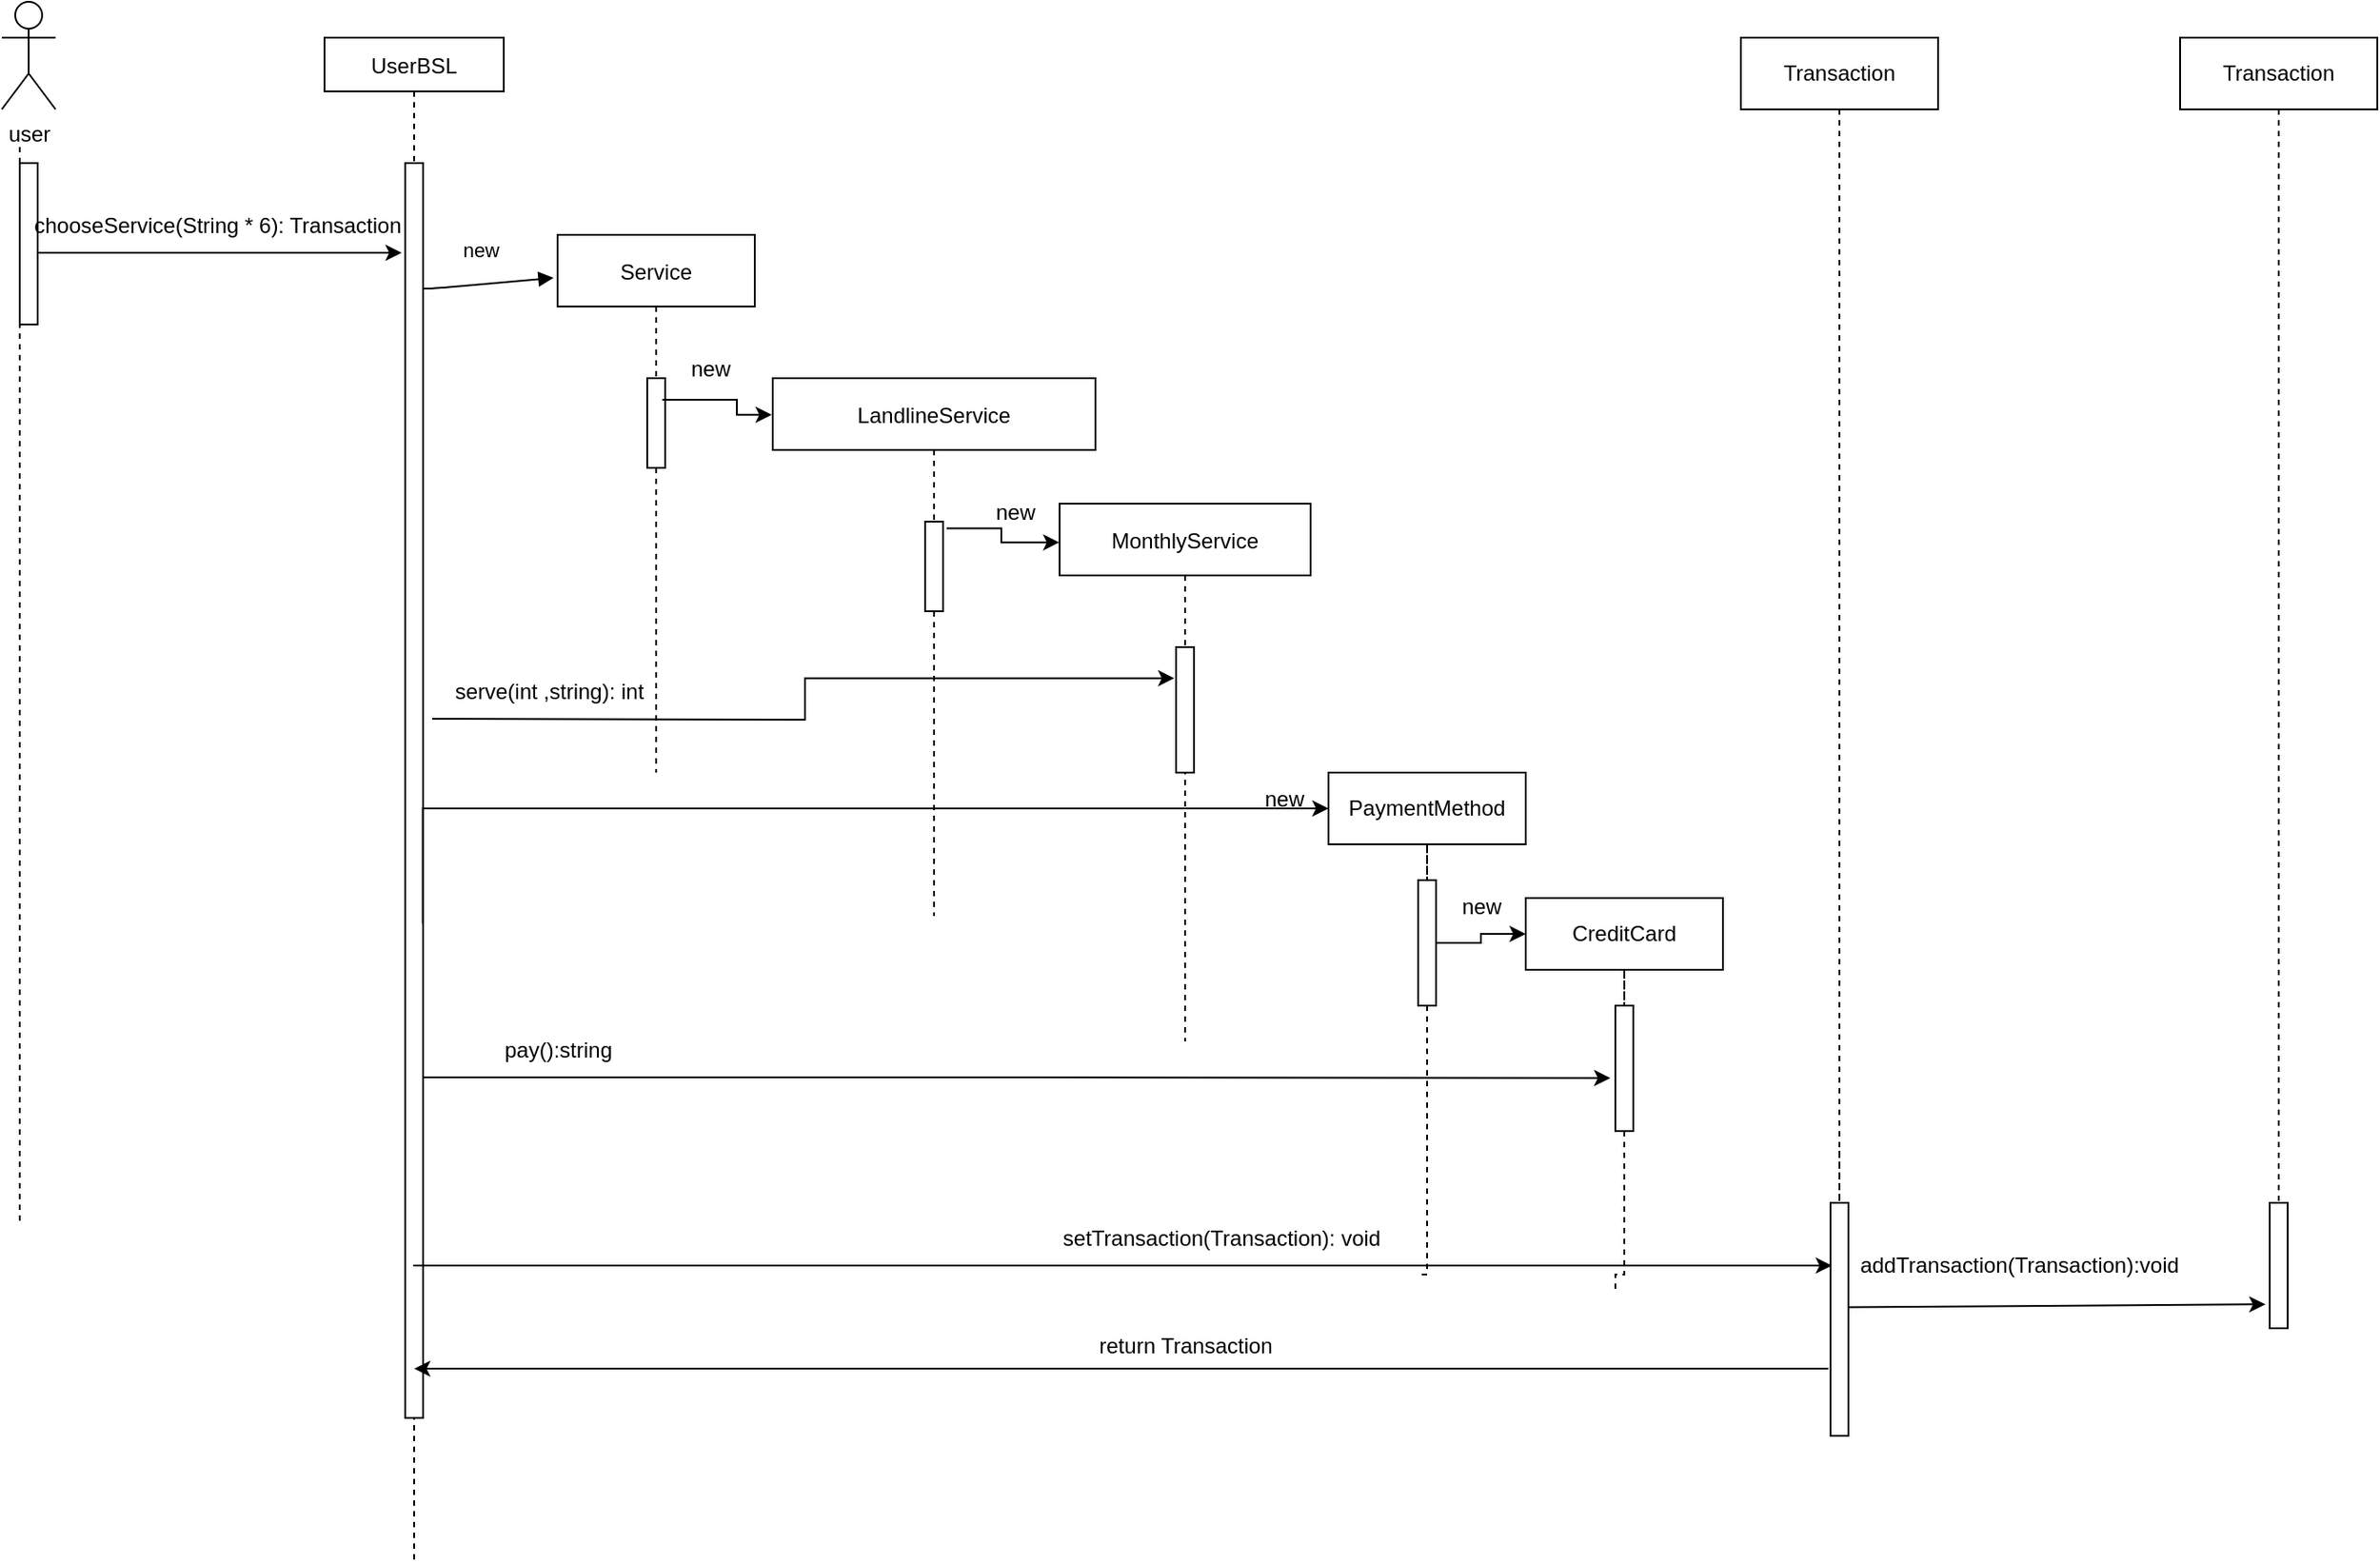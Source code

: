 <mxfile version="20.7.4" type="device"><diagram id="kgpKYQtTHZ0yAKxKKP6v" name="Page-1"><mxGraphModel dx="2044" dy="575" grid="1" gridSize="10" guides="1" tooltips="1" connect="1" arrows="1" fold="1" page="1" pageScale="1" pageWidth="850" pageHeight="1100" math="0" shadow="0"><root><mxCell id="0"/><mxCell id="1" parent="0"/><mxCell id="3nuBFxr9cyL0pnOWT2aG-1" value="UserBSL" style="shape=umlLifeline;perimeter=lifelinePerimeter;container=1;collapsible=0;recursiveResize=0;rounded=0;shadow=0;strokeWidth=1;size=30;" parent="1" vertex="1"><mxGeometry x="130" y="80" width="100" height="850" as="geometry"/></mxCell><mxCell id="3nuBFxr9cyL0pnOWT2aG-2" value="" style="points=[];perimeter=orthogonalPerimeter;rounded=0;shadow=0;strokeWidth=1;" parent="3nuBFxr9cyL0pnOWT2aG-1" vertex="1"><mxGeometry x="45" y="70" width="10" height="700" as="geometry"/></mxCell><mxCell id="3nuBFxr9cyL0pnOWT2aG-5" value="Service" style="shape=umlLifeline;perimeter=lifelinePerimeter;container=1;collapsible=0;recursiveResize=0;rounded=0;shadow=0;strokeWidth=1;" parent="1" vertex="1"><mxGeometry x="260" y="190" width="110" height="300" as="geometry"/></mxCell><mxCell id="3nuBFxr9cyL0pnOWT2aG-6" value="" style="points=[];perimeter=orthogonalPerimeter;rounded=0;shadow=0;strokeWidth=1;" parent="3nuBFxr9cyL0pnOWT2aG-5" vertex="1"><mxGeometry x="50" y="80" width="10" height="50" as="geometry"/></mxCell><mxCell id="AxxzhcZkd3s1bWadraRZ-23" value="new" style="text;html=1;align=center;verticalAlign=middle;resizable=0;points=[];autosize=1;strokeColor=none;fillColor=none;" parent="3nuBFxr9cyL0pnOWT2aG-5" vertex="1"><mxGeometry x="60" y="60" width="50" height="30" as="geometry"/></mxCell><mxCell id="3nuBFxr9cyL0pnOWT2aG-8" value="new" style="verticalAlign=bottom;endArrow=block;shadow=0;strokeWidth=1;entryX=-0.02;entryY=0.08;entryDx=0;entryDy=0;entryPerimeter=0;" parent="1" source="3nuBFxr9cyL0pnOWT2aG-2" target="3nuBFxr9cyL0pnOWT2aG-5" edge="1"><mxGeometry x="-0.088" y="10" relative="1" as="geometry"><mxPoint x="275" y="160" as="sourcePoint"/><Array as="points"><mxPoint x="190" y="220"/></Array><mxPoint as="offset"/></mxGeometry></mxCell><mxCell id="AxxzhcZkd3s1bWadraRZ-1" value="LandlineService" style="shape=umlLifeline;perimeter=lifelinePerimeter;container=1;collapsible=0;recursiveResize=0;rounded=0;shadow=0;strokeWidth=1;" parent="1" vertex="1"><mxGeometry x="380" y="270" width="180" height="300" as="geometry"/></mxCell><mxCell id="AxxzhcZkd3s1bWadraRZ-2" value="" style="points=[];perimeter=orthogonalPerimeter;rounded=0;shadow=0;strokeWidth=1;" parent="AxxzhcZkd3s1bWadraRZ-1" vertex="1"><mxGeometry x="85" y="80" width="10" height="50" as="geometry"/></mxCell><mxCell id="AxxzhcZkd3s1bWadraRZ-24" value="new" style="text;html=1;align=center;verticalAlign=middle;resizable=0;points=[];autosize=1;strokeColor=none;fillColor=none;" parent="AxxzhcZkd3s1bWadraRZ-1" vertex="1"><mxGeometry x="110" y="60" width="50" height="30" as="geometry"/></mxCell><mxCell id="AxxzhcZkd3s1bWadraRZ-3" value="MonthlyService" style="shape=umlLifeline;perimeter=lifelinePerimeter;container=1;collapsible=0;recursiveResize=0;rounded=0;shadow=0;strokeWidth=1;" parent="1" vertex="1"><mxGeometry x="540" y="340" width="140" height="300" as="geometry"/></mxCell><mxCell id="AxxzhcZkd3s1bWadraRZ-4" value="" style="points=[];perimeter=orthogonalPerimeter;rounded=0;shadow=0;strokeWidth=1;" parent="AxxzhcZkd3s1bWadraRZ-3" vertex="1"><mxGeometry x="65" y="80" width="10" height="70" as="geometry"/></mxCell><mxCell id="AxxzhcZkd3s1bWadraRZ-41" value="new" style="text;html=1;align=center;verticalAlign=middle;resizable=0;points=[];autosize=1;strokeColor=none;fillColor=none;" parent="AxxzhcZkd3s1bWadraRZ-3" vertex="1"><mxGeometry x="100" y="150" width="50" height="30" as="geometry"/></mxCell><mxCell id="AxxzhcZkd3s1bWadraRZ-5" value="user" style="shape=umlActor;verticalLabelPosition=bottom;verticalAlign=top;html=1;outlineConnect=0;" parent="1" vertex="1"><mxGeometry x="-50" y="60" width="30" height="60" as="geometry"/></mxCell><mxCell id="AxxzhcZkd3s1bWadraRZ-7" style="edgeStyle=orthogonalEdgeStyle;rounded=0;orthogonalLoop=1;jettySize=auto;html=1;entryX=-0.003;entryY=0.068;entryDx=0;entryDy=0;entryPerimeter=0;exitX=-0.032;exitY=1.067;exitDx=0;exitDy=0;exitPerimeter=0;" parent="1" source="AxxzhcZkd3s1bWadraRZ-23" target="AxxzhcZkd3s1bWadraRZ-1" edge="1"><mxGeometry relative="1" as="geometry"><Array as="points"><mxPoint x="360" y="282"/><mxPoint x="360" y="290"/></Array></mxGeometry></mxCell><mxCell id="AxxzhcZkd3s1bWadraRZ-12" style="edgeStyle=orthogonalEdgeStyle;rounded=0;orthogonalLoop=1;jettySize=auto;html=1;entryX=-0.001;entryY=0.072;entryDx=0;entryDy=0;entryPerimeter=0;exitX=1.197;exitY=0.076;exitDx=0;exitDy=0;exitPerimeter=0;" parent="1" source="AxxzhcZkd3s1bWadraRZ-2" target="AxxzhcZkd3s1bWadraRZ-3" edge="1"><mxGeometry relative="1" as="geometry"/></mxCell><mxCell id="AxxzhcZkd3s1bWadraRZ-16" value="" style="endArrow=none;dashed=1;html=1;rounded=0;startArrow=none;" parent="1" source="AxxzhcZkd3s1bWadraRZ-17" edge="1"><mxGeometry width="50" height="50" relative="1" as="geometry"><mxPoint x="-40" y="490" as="sourcePoint"/><mxPoint x="-40" y="140" as="targetPoint"/></mxGeometry></mxCell><mxCell id="AxxzhcZkd3s1bWadraRZ-25" style="edgeStyle=orthogonalEdgeStyle;rounded=0;orthogonalLoop=1;jettySize=auto;html=1;entryX=-0.1;entryY=0.248;entryDx=0;entryDy=0;entryPerimeter=0;" parent="1" target="AxxzhcZkd3s1bWadraRZ-4" edge="1"><mxGeometry relative="1" as="geometry"><mxPoint x="190" y="460" as="sourcePoint"/></mxGeometry></mxCell><mxCell id="AxxzhcZkd3s1bWadraRZ-17" value="" style="points=[];perimeter=orthogonalPerimeter;rounded=0;shadow=0;strokeWidth=1;" parent="1" vertex="1"><mxGeometry x="-40" y="150" width="10" height="90" as="geometry"/></mxCell><mxCell id="AxxzhcZkd3s1bWadraRZ-18" value="" style="endArrow=none;dashed=1;html=1;rounded=0;" parent="1" target="AxxzhcZkd3s1bWadraRZ-17" edge="1"><mxGeometry width="50" height="50" relative="1" as="geometry"><mxPoint x="-40" y="740" as="sourcePoint"/><mxPoint x="-40" y="140" as="targetPoint"/></mxGeometry></mxCell><mxCell id="AxxzhcZkd3s1bWadraRZ-20" style="edgeStyle=orthogonalEdgeStyle;rounded=0;orthogonalLoop=1;jettySize=auto;html=1;entryX=-0.031;entryY=0.055;entryDx=0;entryDy=0;entryPerimeter=0;exitX=1.166;exitY=0.055;exitDx=0;exitDy=0;exitPerimeter=0;" parent="1" edge="1"><mxGeometry relative="1" as="geometry"><mxPoint x="-30.0" y="200.0" as="sourcePoint"/><mxPoint x="173.03" y="200.0" as="targetPoint"/></mxGeometry></mxCell><mxCell id="AxxzhcZkd3s1bWadraRZ-22" value="chooseService(String * 6): Transaction" style="text;html=1;align=center;verticalAlign=middle;resizable=0;points=[];autosize=1;strokeColor=none;fillColor=none;" parent="1" vertex="1"><mxGeometry x="-45" y="170" width="230" height="30" as="geometry"/></mxCell><mxCell id="AxxzhcZkd3s1bWadraRZ-32" value="serve(int ,string): int" style="text;html=1;align=center;verticalAlign=middle;resizable=0;points=[];autosize=1;strokeColor=none;fillColor=none;" parent="1" vertex="1"><mxGeometry x="190" y="430" width="130" height="30" as="geometry"/></mxCell><mxCell id="AxxzhcZkd3s1bWadraRZ-34" style="edgeStyle=orthogonalEdgeStyle;rounded=0;orthogonalLoop=1;jettySize=auto;html=1;entryX=0;entryY=0.5;entryDx=0;entryDy=0;entryPerimeter=0;exitX=0.98;exitY=0.606;exitDx=0;exitDy=0;exitPerimeter=0;" parent="1" source="3nuBFxr9cyL0pnOWT2aG-2" target="AxxzhcZkd3s1bWadraRZ-35" edge="1"><mxGeometry relative="1" as="geometry"><mxPoint x="730" y="490" as="targetPoint"/><Array as="points"><mxPoint x="185" y="510"/></Array></mxGeometry></mxCell><mxCell id="AxxzhcZkd3s1bWadraRZ-38" value="" style="edgeStyle=orthogonalEdgeStyle;rounded=0;orthogonalLoop=1;jettySize=auto;html=1;endArrow=none;endFill=0;dashed=1;startArrow=none;exitX=0.5;exitY=1;exitDx=0;exitDy=0;" parent="1" source="AxxzhcZkd3s1bWadraRZ-39" edge="1"><mxGeometry relative="1" as="geometry"><mxPoint x="740" y="770" as="targetPoint"/><Array as="points"><mxPoint x="745" y="770"/></Array></mxGeometry></mxCell><mxCell id="AxxzhcZkd3s1bWadraRZ-35" value="PaymentMethod" style="rounded=0;whiteSpace=wrap;html=1;" parent="1" vertex="1"><mxGeometry x="690" y="490" width="110" height="40" as="geometry"/></mxCell><mxCell id="AxxzhcZkd3s1bWadraRZ-49" style="edgeStyle=orthogonalEdgeStyle;rounded=0;orthogonalLoop=1;jettySize=auto;html=1;entryX=0;entryY=0.5;entryDx=0;entryDy=0;endArrow=classic;endFill=1;" parent="1" source="AxxzhcZkd3s1bWadraRZ-39" target="AxxzhcZkd3s1bWadraRZ-46" edge="1"><mxGeometry relative="1" as="geometry"/></mxCell><mxCell id="AxxzhcZkd3s1bWadraRZ-39" value="" style="points=[];perimeter=orthogonalPerimeter;rounded=0;shadow=0;strokeWidth=1;" parent="1" vertex="1"><mxGeometry x="740" y="550" width="10" height="70" as="geometry"/></mxCell><mxCell id="AxxzhcZkd3s1bWadraRZ-42" value="" style="edgeStyle=orthogonalEdgeStyle;rounded=0;orthogonalLoop=1;jettySize=auto;html=1;endArrow=none;endFill=0;dashed=1;startArrow=none;exitX=0.5;exitY=1;exitDx=0;exitDy=0;" parent="1" source="AxxzhcZkd3s1bWadraRZ-35" target="AxxzhcZkd3s1bWadraRZ-39" edge="1"><mxGeometry relative="1" as="geometry"><mxPoint x="745" y="530" as="sourcePoint"/><mxPoint x="740" y="770" as="targetPoint"/><Array as="points"/></mxGeometry></mxCell><mxCell id="AxxzhcZkd3s1bWadraRZ-43" style="edgeStyle=orthogonalEdgeStyle;rounded=0;orthogonalLoop=1;jettySize=auto;html=1;entryX=-0.28;entryY=0.577;entryDx=0;entryDy=0;entryPerimeter=0;endArrow=classic;endFill=1;" parent="1" source="3nuBFxr9cyL0pnOWT2aG-2" target="AxxzhcZkd3s1bWadraRZ-47" edge="1"><mxGeometry relative="1" as="geometry"><Array as="points"><mxPoint x="520" y="660"/><mxPoint x="520" y="660"/></Array></mxGeometry></mxCell><mxCell id="AxxzhcZkd3s1bWadraRZ-44" value="pay():string" style="text;html=1;align=center;verticalAlign=middle;resizable=0;points=[];autosize=1;strokeColor=none;fillColor=none;" parent="1" vertex="1"><mxGeometry x="220" y="630" width="80" height="30" as="geometry"/></mxCell><mxCell id="AxxzhcZkd3s1bWadraRZ-45" value="" style="edgeStyle=orthogonalEdgeStyle;rounded=0;orthogonalLoop=1;jettySize=auto;html=1;endArrow=none;endFill=0;dashed=1;startArrow=none;exitX=0.5;exitY=1;exitDx=0;exitDy=0;" parent="1" source="AxxzhcZkd3s1bWadraRZ-47" edge="1"><mxGeometry relative="1" as="geometry"><mxPoint x="850" y="780" as="targetPoint"/><Array as="points"><mxPoint x="855" y="770"/><mxPoint x="850" y="770"/></Array></mxGeometry></mxCell><mxCell id="AxxzhcZkd3s1bWadraRZ-46" value="CreditCard" style="rounded=0;whiteSpace=wrap;html=1;" parent="1" vertex="1"><mxGeometry x="800" y="560" width="110" height="40" as="geometry"/></mxCell><mxCell id="AxxzhcZkd3s1bWadraRZ-47" value="" style="points=[];perimeter=orthogonalPerimeter;rounded=0;shadow=0;strokeWidth=1;" parent="1" vertex="1"><mxGeometry x="850" y="620" width="10" height="70" as="geometry"/></mxCell><mxCell id="AxxzhcZkd3s1bWadraRZ-48" value="" style="edgeStyle=orthogonalEdgeStyle;rounded=0;orthogonalLoop=1;jettySize=auto;html=1;endArrow=none;endFill=0;dashed=1;startArrow=none;exitX=0.5;exitY=1;exitDx=0;exitDy=0;" parent="1" source="AxxzhcZkd3s1bWadraRZ-46" target="AxxzhcZkd3s1bWadraRZ-47" edge="1"><mxGeometry relative="1" as="geometry"><mxPoint x="855" y="600" as="sourcePoint"/><mxPoint x="850" y="840" as="targetPoint"/><Array as="points"/></mxGeometry></mxCell><mxCell id="AxxzhcZkd3s1bWadraRZ-50" value="new" style="text;html=1;align=center;verticalAlign=middle;resizable=0;points=[];autosize=1;strokeColor=none;fillColor=none;" parent="1" vertex="1"><mxGeometry x="750" y="550" width="50" height="30" as="geometry"/></mxCell><mxCell id="5yz_Vkjj88LYwrcMZsk6-1" value="" style="edgeStyle=orthogonalEdgeStyle;rounded=0;orthogonalLoop=1;jettySize=auto;html=1;endArrow=none;endFill=0;dashed=1;startArrow=none;exitX=0.5;exitY=1;exitDx=0;exitDy=0;" parent="1" source="5yz_Vkjj88LYwrcMZsk6-3" edge="1"><mxGeometry relative="1" as="geometry"><mxPoint x="975" y="830" as="targetPoint"/><Array as="points"><mxPoint x="975" y="700"/><mxPoint x="975" y="700"/></Array></mxGeometry></mxCell><mxCell id="5yz_Vkjj88LYwrcMZsk6-2" value="Transaction" style="rounded=0;whiteSpace=wrap;html=1;" parent="1" vertex="1"><mxGeometry x="920" y="80" width="110" height="40" as="geometry"/></mxCell><mxCell id="5yz_Vkjj88LYwrcMZsk6-3" value="" style="points=[];perimeter=orthogonalPerimeter;rounded=0;shadow=0;strokeWidth=1;" parent="1" vertex="1"><mxGeometry x="970" y="730" width="10" height="130" as="geometry"/></mxCell><mxCell id="5yz_Vkjj88LYwrcMZsk6-4" value="" style="edgeStyle=orthogonalEdgeStyle;rounded=0;orthogonalLoop=1;jettySize=auto;html=1;endArrow=none;endFill=0;dashed=1;startArrow=none;exitX=0.5;exitY=1;exitDx=0;exitDy=0;" parent="1" source="5yz_Vkjj88LYwrcMZsk6-2" target="5yz_Vkjj88LYwrcMZsk6-3" edge="1"><mxGeometry relative="1" as="geometry"><mxPoint x="975" y="120" as="sourcePoint"/><mxPoint x="970" y="360" as="targetPoint"/><Array as="points"/></mxGeometry></mxCell><mxCell id="5yz_Vkjj88LYwrcMZsk6-5" value="Transaction" style="rounded=0;whiteSpace=wrap;html=1;" parent="1" vertex="1"><mxGeometry x="1165" y="80" width="110" height="40" as="geometry"/></mxCell><mxCell id="5yz_Vkjj88LYwrcMZsk6-6" value="" style="points=[];perimeter=orthogonalPerimeter;rounded=0;shadow=0;strokeWidth=1;" parent="1" vertex="1"><mxGeometry x="1215" y="730" width="10" height="70" as="geometry"/></mxCell><mxCell id="5yz_Vkjj88LYwrcMZsk6-7" value="" style="edgeStyle=orthogonalEdgeStyle;rounded=0;orthogonalLoop=1;jettySize=auto;html=1;endArrow=none;endFill=0;dashed=1;startArrow=none;exitX=0.5;exitY=1;exitDx=0;exitDy=0;" parent="1" source="5yz_Vkjj88LYwrcMZsk6-5" target="5yz_Vkjj88LYwrcMZsk6-6" edge="1"><mxGeometry relative="1" as="geometry"><mxPoint x="1155" y="120" as="sourcePoint"/><mxPoint x="1150" y="360" as="targetPoint"/><Array as="points"/></mxGeometry></mxCell><mxCell id="5yz_Vkjj88LYwrcMZsk6-8" value="" style="endArrow=classic;html=1;entryX=-0.24;entryY=0.809;entryDx=0;entryDy=0;entryPerimeter=0;exitX=1;exitY=0.448;exitDx=0;exitDy=0;exitPerimeter=0;" parent="1" source="5yz_Vkjj88LYwrcMZsk6-3" target="5yz_Vkjj88LYwrcMZsk6-6" edge="1"><mxGeometry width="50" height="50" relative="1" as="geometry"><mxPoint x="640" y="660" as="sourcePoint"/><mxPoint x="690" y="610" as="targetPoint"/></mxGeometry></mxCell><mxCell id="5yz_Vkjj88LYwrcMZsk6-9" value="addTransaction(Transaction):void" style="text;html=1;align=center;verticalAlign=middle;resizable=0;points=[];autosize=1;" parent="1" vertex="1"><mxGeometry x="980" y="755" width="190" height="20" as="geometry"/></mxCell><mxCell id="5yz_Vkjj88LYwrcMZsk6-10" value="" style="endArrow=classic;html=1;entryX=0.08;entryY=0.5;entryDx=0;entryDy=0;entryPerimeter=0;" parent="1" edge="1"><mxGeometry width="50" height="50" relative="1" as="geometry"><mxPoint x="179.5" y="765" as="sourcePoint"/><mxPoint x="970.8" y="765" as="targetPoint"/></mxGeometry></mxCell><mxCell id="5yz_Vkjj88LYwrcMZsk6-11" value="setTransaction(Transaction): void" style="text;html=1;align=center;verticalAlign=middle;resizable=0;points=[];autosize=1;" parent="1" vertex="1"><mxGeometry x="535" y="740" width="190" height="20" as="geometry"/></mxCell><mxCell id="eBDmzMakk0B2_A8HsC1q-1" value="" style="endArrow=classic;html=1;rounded=0;exitX=-0.12;exitY=0.712;exitDx=0;exitDy=0;exitPerimeter=0;" edge="1" parent="1" source="5yz_Vkjj88LYwrcMZsk6-3" target="3nuBFxr9cyL0pnOWT2aG-1"><mxGeometry width="50" height="50" relative="1" as="geometry"><mxPoint x="680" y="690" as="sourcePoint"/><mxPoint x="730" y="640" as="targetPoint"/></mxGeometry></mxCell><mxCell id="eBDmzMakk0B2_A8HsC1q-2" value="return Transaction" style="text;html=1;align=center;verticalAlign=middle;resizable=0;points=[];autosize=1;strokeColor=none;fillColor=none;" vertex="1" parent="1"><mxGeometry x="550" y="795" width="120" height="30" as="geometry"/></mxCell></root></mxGraphModel></diagram></mxfile>